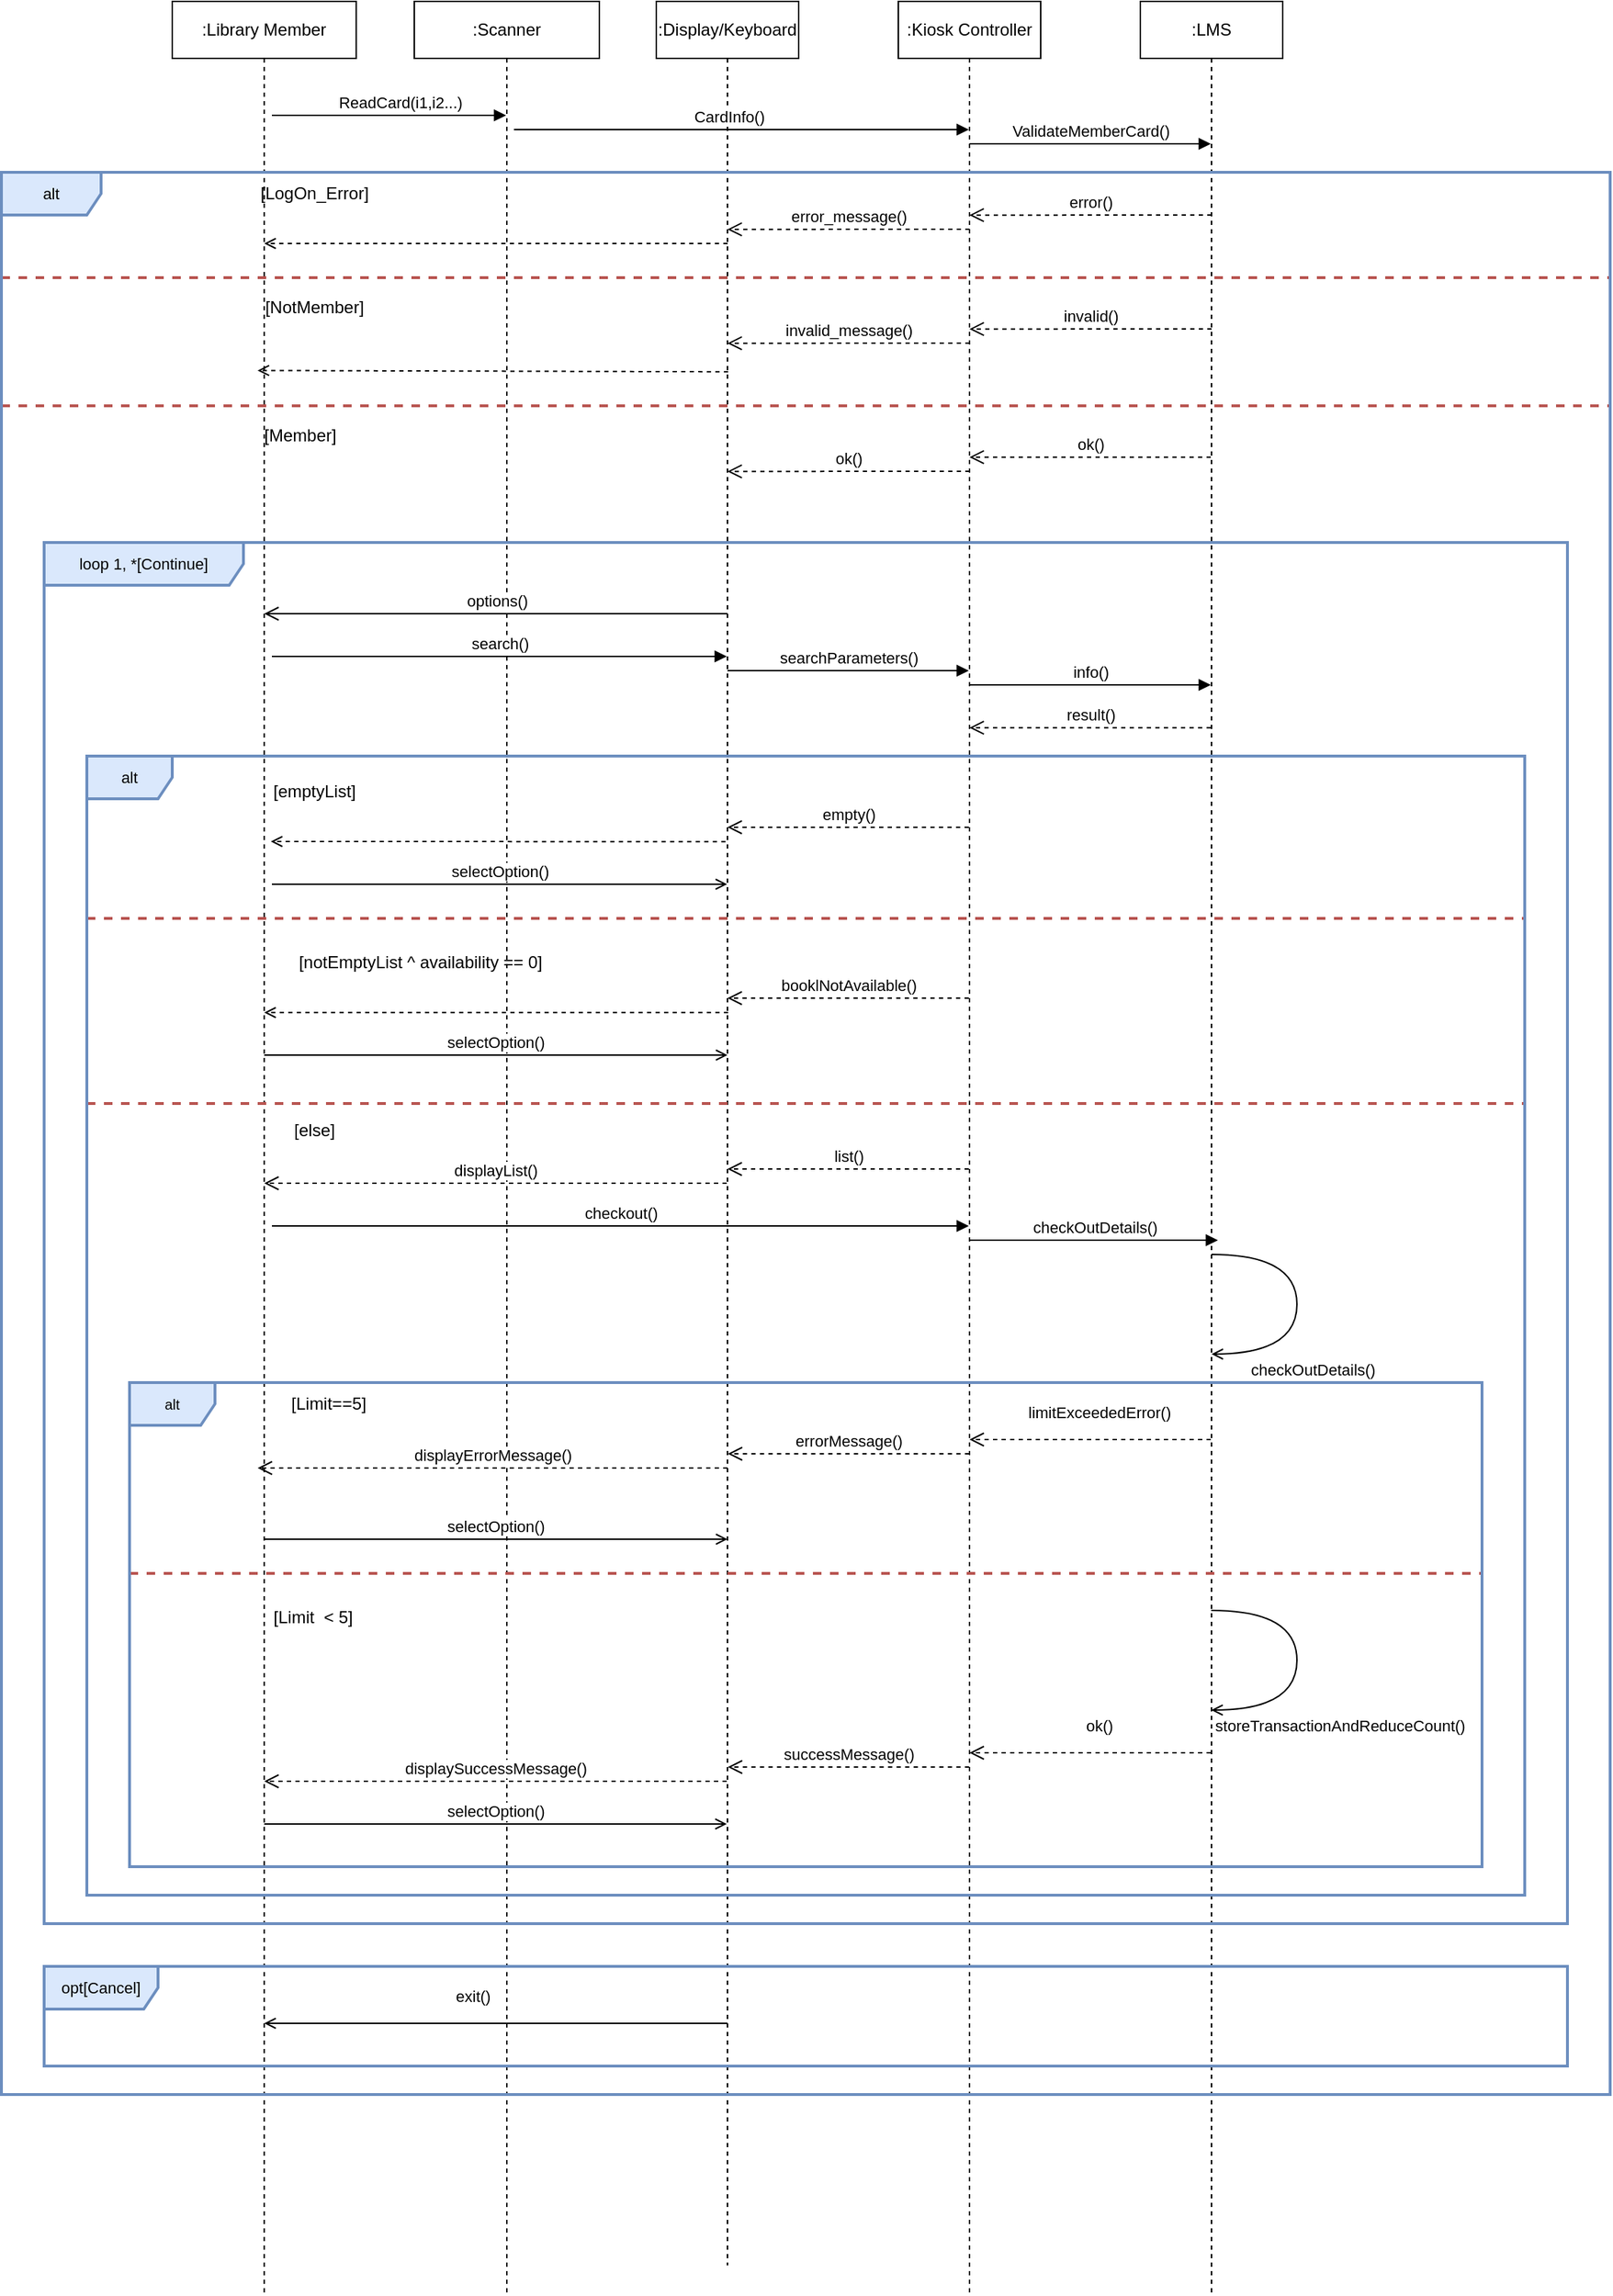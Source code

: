 <mxfile version="16.6.6" type="github">
  <diagram id="5B7aFmMxhzJPdJsJtdYh" name="Page-1">
    <mxGraphModel dx="2071" dy="672" grid="1" gridSize="10" guides="1" tooltips="1" connect="1" arrows="1" fold="1" page="1" pageScale="1" pageWidth="850" pageHeight="1100" math="0" shadow="0">
      <root>
        <mxCell id="0" />
        <mxCell id="1" parent="0" />
        <mxCell id="7wJ5tvL9oLo-tx8EwpFp-3" value=":Library Member" style="shape=umlLifeline;perimeter=lifelinePerimeter;whiteSpace=wrap;html=1;container=1;collapsible=0;recursiveResize=0;outlineConnect=0;" parent="1" vertex="1">
          <mxGeometry x="30" y="40" width="129.22" height="1610" as="geometry" />
        </mxCell>
        <mxCell id="GLovIBDWd3YW7ODcKn5x-1" value="[Limit==5]" style="text;html=1;strokeColor=none;fillColor=none;align=center;verticalAlign=middle;whiteSpace=wrap;rounded=0;" parent="7wJ5tvL9oLo-tx8EwpFp-3" vertex="1">
          <mxGeometry x="80" y="970" width="60" height="30" as="geometry" />
        </mxCell>
        <mxCell id="GLovIBDWd3YW7ODcKn5x-9" value="[Limit&amp;nbsp; &amp;lt; 5]" style="text;html=1;strokeColor=none;fillColor=none;align=center;verticalAlign=middle;whiteSpace=wrap;rounded=0;" parent="7wJ5tvL9oLo-tx8EwpFp-3" vertex="1">
          <mxGeometry x="69.22" y="1120" width="60" height="30" as="geometry" />
        </mxCell>
        <mxCell id="AhPEUTnsbGimTvgTSWgA-12" value="" style="endArrow=open;html=1;rounded=0;exitX=0.716;exitY=0.2;exitDx=0;exitDy=0;exitPerimeter=0;endFill=0;dashed=1;" parent="7wJ5tvL9oLo-tx8EwpFp-3" edge="1">
          <mxGeometry width="50" height="50" relative="1" as="geometry">
            <mxPoint x="388.66" y="590.12" as="sourcePoint" />
            <mxPoint x="69.22" y="590" as="targetPoint" />
          </mxGeometry>
        </mxCell>
        <mxCell id="7wJ5tvL9oLo-tx8EwpFp-4" value=":Scanner" style="shape=umlLifeline;perimeter=lifelinePerimeter;whiteSpace=wrap;html=1;container=1;collapsible=0;recursiveResize=0;outlineConnect=0;" parent="1" vertex="1">
          <mxGeometry x="200" y="40" width="130" height="1610" as="geometry" />
        </mxCell>
        <mxCell id="AhPEUTnsbGimTvgTSWgA-25" value="displayList()" style="html=1;verticalAlign=bottom;endArrow=open;dashed=1;endSize=8;rounded=0;endFill=0;" parent="7wJ5tvL9oLo-tx8EwpFp-4" target="7wJ5tvL9oLo-tx8EwpFp-3" edge="1">
          <mxGeometry relative="1" as="geometry">
            <mxPoint x="219.5" y="830" as="sourcePoint" />
            <mxPoint x="50" y="830" as="targetPoint" />
          </mxGeometry>
        </mxCell>
        <mxCell id="7wJ5tvL9oLo-tx8EwpFp-5" value=":Display/Keyboard" style="shape=umlLifeline;perimeter=lifelinePerimeter;whiteSpace=wrap;html=1;container=1;collapsible=0;recursiveResize=0;outlineConnect=0;" parent="1" vertex="1">
          <mxGeometry x="370" y="40" width="100" height="1590" as="geometry" />
        </mxCell>
        <mxCell id="7wJ5tvL9oLo-tx8EwpFp-6" value="CardInfo()" style="html=1;verticalAlign=bottom;endArrow=block;rounded=0;" parent="7wJ5tvL9oLo-tx8EwpFp-5" target="7wJ5tvL9oLo-tx8EwpFp-7" edge="1">
          <mxGeometry x="-0.056" width="80" relative="1" as="geometry">
            <mxPoint x="-100" y="90" as="sourcePoint" />
            <mxPoint x="50.5" y="90" as="targetPoint" />
            <mxPoint as="offset" />
            <Array as="points">
              <mxPoint x="-100" y="90" />
            </Array>
          </mxGeometry>
        </mxCell>
        <mxCell id="AhPEUTnsbGimTvgTSWgA-4" value="options()" style="html=1;verticalAlign=bottom;endArrow=open;endSize=8;rounded=0;" parent="7wJ5tvL9oLo-tx8EwpFp-5" target="7wJ5tvL9oLo-tx8EwpFp-3" edge="1">
          <mxGeometry relative="1" as="geometry">
            <mxPoint x="50" y="430" as="sourcePoint" />
            <mxPoint x="-30" y="430" as="targetPoint" />
          </mxGeometry>
        </mxCell>
        <mxCell id="AhPEUTnsbGimTvgTSWgA-11" value="empty()" style="html=1;verticalAlign=bottom;endArrow=open;dashed=1;endSize=8;rounded=0;entryX=0.716;entryY=0.035;entryDx=0;entryDy=0;entryPerimeter=0;endFill=0;" parent="7wJ5tvL9oLo-tx8EwpFp-5" edge="1">
          <mxGeometry relative="1" as="geometry">
            <mxPoint x="219.5" y="580" as="sourcePoint" />
            <mxPoint x="50" y="580" as="targetPoint" />
          </mxGeometry>
        </mxCell>
        <mxCell id="AhPEUTnsbGimTvgTSWgA-15" value="booklNotAvailable()" style="html=1;verticalAlign=bottom;endArrow=open;dashed=1;endSize=8;rounded=0;entryX=0.716;entryY=0.035;entryDx=0;entryDy=0;entryPerimeter=0;endFill=0;" parent="7wJ5tvL9oLo-tx8EwpFp-5" edge="1">
          <mxGeometry relative="1" as="geometry">
            <mxPoint x="219.5" y="700" as="sourcePoint" />
            <mxPoint x="50" y="700" as="targetPoint" />
          </mxGeometry>
        </mxCell>
        <mxCell id="AhPEUTnsbGimTvgTSWgA-23" value="list()" style="html=1;verticalAlign=bottom;endArrow=open;dashed=1;endSize=8;rounded=0;entryX=0.716;entryY=0.035;entryDx=0;entryDy=0;entryPerimeter=0;endFill=0;" parent="7wJ5tvL9oLo-tx8EwpFp-5" edge="1">
          <mxGeometry relative="1" as="geometry">
            <mxPoint x="219.5" y="820" as="sourcePoint" />
            <mxPoint x="50" y="820" as="targetPoint" />
          </mxGeometry>
        </mxCell>
        <mxCell id="7wJ5tvL9oLo-tx8EwpFp-7" value=":Kiosk Controller" style="shape=umlLifeline;perimeter=lifelinePerimeter;whiteSpace=wrap;html=1;container=1;collapsible=0;recursiveResize=0;outlineConnect=0;" parent="1" vertex="1">
          <mxGeometry x="540" y="40" width="100" height="1610" as="geometry" />
        </mxCell>
        <mxCell id="AhPEUTnsbGimTvgTSWgA-6" value="searchParameters()" style="html=1;verticalAlign=bottom;endArrow=block;rounded=0;" parent="7wJ5tvL9oLo-tx8EwpFp-7" edge="1">
          <mxGeometry width="80" relative="1" as="geometry">
            <mxPoint x="-120" y="470" as="sourcePoint" />
            <mxPoint x="49.5" y="470" as="targetPoint" />
          </mxGeometry>
        </mxCell>
        <mxCell id="AhPEUTnsbGimTvgTSWgA-7" value="info()" style="html=1;verticalAlign=bottom;endArrow=block;rounded=0;" parent="7wJ5tvL9oLo-tx8EwpFp-7" target="7wJ5tvL9oLo-tx8EwpFp-8" edge="1">
          <mxGeometry width="80" relative="1" as="geometry">
            <mxPoint x="50" y="480" as="sourcePoint" />
            <mxPoint x="219.5" y="480" as="targetPoint" />
          </mxGeometry>
        </mxCell>
        <mxCell id="AhPEUTnsbGimTvgTSWgA-8" value="result()" style="html=1;verticalAlign=bottom;endArrow=open;dashed=1;endSize=8;rounded=0;entryX=0.716;entryY=0.035;entryDx=0;entryDy=0;entryPerimeter=0;endFill=0;" parent="7wJ5tvL9oLo-tx8EwpFp-7" source="7wJ5tvL9oLo-tx8EwpFp-8" edge="1">
          <mxGeometry relative="1" as="geometry">
            <mxPoint x="220.04" y="510" as="sourcePoint" />
            <mxPoint x="50" y="510.1" as="targetPoint" />
          </mxGeometry>
        </mxCell>
        <mxCell id="AhPEUTnsbGimTvgTSWgA-27" value="checkOutDetails()" style="html=1;verticalAlign=bottom;endArrow=block;rounded=0;" parent="7wJ5tvL9oLo-tx8EwpFp-7" edge="1">
          <mxGeometry width="80" relative="1" as="geometry">
            <mxPoint x="50" y="870" as="sourcePoint" />
            <mxPoint x="224.5" y="870" as="targetPoint" />
          </mxGeometry>
        </mxCell>
        <mxCell id="7wJ5tvL9oLo-tx8EwpFp-8" value=":LMS" style="shape=umlLifeline;perimeter=lifelinePerimeter;whiteSpace=wrap;html=1;container=1;collapsible=0;recursiveResize=0;outlineConnect=0;" parent="1" vertex="1">
          <mxGeometry x="710" y="40" width="100" height="1610" as="geometry" />
        </mxCell>
        <mxCell id="7wJ5tvL9oLo-tx8EwpFp-16" value="error()" style="html=1;verticalAlign=bottom;endArrow=open;dashed=1;endSize=8;rounded=0;entryX=0.716;entryY=0.035;entryDx=0;entryDy=0;entryPerimeter=0;endFill=0;" parent="7wJ5tvL9oLo-tx8EwpFp-8" edge="1">
          <mxGeometry relative="1" as="geometry">
            <mxPoint x="50" y="150" as="sourcePoint" />
            <mxPoint x="-120.04" y="150.1" as="targetPoint" />
          </mxGeometry>
        </mxCell>
        <mxCell id="7wJ5tvL9oLo-tx8EwpFp-20" value="" style="endArrow=open;html=1;rounded=0;exitX=0.716;exitY=0.2;exitDx=0;exitDy=0;exitPerimeter=0;endFill=0;dashed=1;" parent="7wJ5tvL9oLo-tx8EwpFp-8" target="7wJ5tvL9oLo-tx8EwpFp-3" edge="1">
          <mxGeometry width="50" height="50" relative="1" as="geometry">
            <mxPoint x="-289.9" y="170" as="sourcePoint" />
            <mxPoint x="-630.34" y="169.88" as="targetPoint" />
          </mxGeometry>
        </mxCell>
        <mxCell id="7wJ5tvL9oLo-tx8EwpFp-27" value="" style="endArrow=open;html=1;rounded=0;exitX=0.716;exitY=0.2;exitDx=0;exitDy=0;exitPerimeter=0;entryX=0.464;entryY=0.161;entryDx=0;entryDy=0;entryPerimeter=0;endFill=0;dashed=1;" parent="7wJ5tvL9oLo-tx8EwpFp-8" target="7wJ5tvL9oLo-tx8EwpFp-3" edge="1">
          <mxGeometry width="50" height="50" relative="1" as="geometry">
            <mxPoint x="-289.56" y="260.12" as="sourcePoint" />
            <mxPoint x="-630.0" y="260" as="targetPoint" />
          </mxGeometry>
        </mxCell>
        <mxCell id="7wJ5tvL9oLo-tx8EwpFp-30" value="[Member]" style="text;html=1;strokeColor=none;fillColor=none;align=center;verticalAlign=middle;whiteSpace=wrap;rounded=0;" parent="7wJ5tvL9oLo-tx8EwpFp-8" vertex="1">
          <mxGeometry x="-620" y="290" width="60" height="30" as="geometry" />
        </mxCell>
        <mxCell id="7wJ5tvL9oLo-tx8EwpFp-31" value="ok()" style="html=1;verticalAlign=bottom;endArrow=open;dashed=1;endSize=8;rounded=0;entryX=0.716;entryY=0.035;entryDx=0;entryDy=0;entryPerimeter=0;endFill=0;" parent="7wJ5tvL9oLo-tx8EwpFp-8" source="7wJ5tvL9oLo-tx8EwpFp-8" edge="1">
          <mxGeometry relative="1" as="geometry">
            <mxPoint x="40" y="320" as="sourcePoint" />
            <mxPoint x="-120" y="320.1" as="targetPoint" />
          </mxGeometry>
        </mxCell>
        <mxCell id="7wJ5tvL9oLo-tx8EwpFp-33" value="invalid_message()" style="html=1;verticalAlign=bottom;endArrow=open;dashed=1;endSize=8;rounded=0;entryX=0.716;entryY=0.035;entryDx=0;entryDy=0;entryPerimeter=0;endFill=0;" parent="7wJ5tvL9oLo-tx8EwpFp-8" edge="1">
          <mxGeometry relative="1" as="geometry">
            <mxPoint x="-119.96" y="240" as="sourcePoint" />
            <mxPoint x="-290" y="240.1" as="targetPoint" />
          </mxGeometry>
        </mxCell>
        <mxCell id="GLovIBDWd3YW7ODcKn5x-13" value="storeTransactionAndReduceCount()" style="html=1;verticalAlign=bottom;endArrow=open;rounded=0;endFill=0;edgeStyle=orthogonalEdgeStyle;curved=1;" parent="7wJ5tvL9oLo-tx8EwpFp-8" edge="1">
          <mxGeometry x="0.368" y="36" width="80" relative="1" as="geometry">
            <mxPoint x="49.786" y="1130.0" as="sourcePoint" />
            <mxPoint x="49.786" y="1200.0" as="targetPoint" />
            <Array as="points">
              <mxPoint x="110" y="1130" />
              <mxPoint x="110" y="1200" />
            </Array>
            <mxPoint x="30" y="-16" as="offset" />
          </mxGeometry>
        </mxCell>
        <mxCell id="7wJ5tvL9oLo-tx8EwpFp-10" value="ReadCard(i1,i2...)" style="html=1;verticalAlign=bottom;endArrow=block;rounded=0;" parent="1" target="7wJ5tvL9oLo-tx8EwpFp-4" edge="1">
          <mxGeometry x="0.094" width="80" relative="1" as="geometry">
            <mxPoint x="100" y="120" as="sourcePoint" />
            <mxPoint x="240" y="120" as="targetPoint" />
            <Array as="points" />
            <mxPoint as="offset" />
          </mxGeometry>
        </mxCell>
        <mxCell id="7wJ5tvL9oLo-tx8EwpFp-11" value="ValidateMemberCard()" style="html=1;verticalAlign=bottom;endArrow=block;rounded=0;" parent="1" target="7wJ5tvL9oLo-tx8EwpFp-8" edge="1">
          <mxGeometry width="80" relative="1" as="geometry">
            <mxPoint x="590" y="140" as="sourcePoint" />
            <mxPoint x="710" y="140" as="targetPoint" />
          </mxGeometry>
        </mxCell>
        <mxCell id="7wJ5tvL9oLo-tx8EwpFp-15" value="[LogOn_Error]" style="text;html=1;strokeColor=none;fillColor=none;align=center;verticalAlign=middle;whiteSpace=wrap;rounded=0;" parent="1" vertex="1">
          <mxGeometry x="100" y="160" width="60" height="30" as="geometry" />
        </mxCell>
        <mxCell id="7wJ5tvL9oLo-tx8EwpFp-23" value="" style="line;strokeWidth=2;fillColor=#f8cecc;align=left;verticalAlign=middle;spacingTop=-1;spacingLeft=3;spacingRight=3;rotatable=0;labelPosition=right;points=[];portConstraint=eastwest;dashed=1;strokeColor=#b85450;" parent="1" vertex="1">
          <mxGeometry x="-90" y="230" width="1130" height="8" as="geometry" />
        </mxCell>
        <mxCell id="7wJ5tvL9oLo-tx8EwpFp-24" value="[NotMember]" style="text;html=1;strokeColor=none;fillColor=none;align=center;verticalAlign=middle;whiteSpace=wrap;rounded=0;" parent="1" vertex="1">
          <mxGeometry x="100" y="240" width="60" height="30" as="geometry" />
        </mxCell>
        <mxCell id="7wJ5tvL9oLo-tx8EwpFp-25" value="invalid()" style="html=1;verticalAlign=bottom;endArrow=open;dashed=1;endSize=8;rounded=0;entryX=0.716;entryY=0.035;entryDx=0;entryDy=0;entryPerimeter=0;endFill=0;" parent="1" edge="1">
          <mxGeometry relative="1" as="geometry">
            <mxPoint x="760.04" y="270" as="sourcePoint" />
            <mxPoint x="590" y="270.1" as="targetPoint" />
          </mxGeometry>
        </mxCell>
        <mxCell id="7wJ5tvL9oLo-tx8EwpFp-29" value="" style="line;strokeWidth=2;fillColor=#f8cecc;align=left;verticalAlign=middle;spacingTop=-1;spacingLeft=3;spacingRight=3;rotatable=0;labelPosition=right;points=[];portConstraint=eastwest;dashed=1;strokeColor=#b85450;" parent="1" vertex="1">
          <mxGeometry x="-90" y="320" width="1130" height="8" as="geometry" />
        </mxCell>
        <mxCell id="7wJ5tvL9oLo-tx8EwpFp-32" value="error_message()" style="html=1;verticalAlign=bottom;endArrow=open;dashed=1;endSize=8;rounded=0;entryX=0.716;entryY=0.035;entryDx=0;entryDy=0;entryPerimeter=0;endFill=0;" parent="1" edge="1">
          <mxGeometry relative="1" as="geometry">
            <mxPoint x="590.04" y="200" as="sourcePoint" />
            <mxPoint x="420" y="200.1" as="targetPoint" />
          </mxGeometry>
        </mxCell>
        <mxCell id="AhPEUTnsbGimTvgTSWgA-1" value="ok()" style="html=1;verticalAlign=bottom;endArrow=open;dashed=1;endSize=8;rounded=0;entryX=0.716;entryY=0.035;entryDx=0;entryDy=0;entryPerimeter=0;endFill=0;" parent="1" edge="1">
          <mxGeometry relative="1" as="geometry">
            <mxPoint x="590.04" y="370" as="sourcePoint" />
            <mxPoint x="420" y="370.1" as="targetPoint" />
          </mxGeometry>
        </mxCell>
        <mxCell id="AhPEUTnsbGimTvgTSWgA-5" value="search()" style="html=1;verticalAlign=bottom;endArrow=block;rounded=0;" parent="1" target="7wJ5tvL9oLo-tx8EwpFp-5" edge="1">
          <mxGeometry width="80" relative="1" as="geometry">
            <mxPoint x="100" y="500" as="sourcePoint" />
            <mxPoint x="249.5" y="500" as="targetPoint" />
            <Array as="points" />
          </mxGeometry>
        </mxCell>
        <mxCell id="AhPEUTnsbGimTvgTSWgA-9" value="[emptyList]" style="text;html=1;strokeColor=none;fillColor=none;align=center;verticalAlign=middle;whiteSpace=wrap;rounded=0;" parent="1" vertex="1">
          <mxGeometry x="100" y="580" width="60" height="30" as="geometry" />
        </mxCell>
        <mxCell id="AhPEUTnsbGimTvgTSWgA-13" value="selectOption()" style="html=1;verticalAlign=bottom;endArrow=open;rounded=0;endFill=0;" parent="1" edge="1">
          <mxGeometry width="80" relative="1" as="geometry">
            <mxPoint x="100" y="660" as="sourcePoint" />
            <mxPoint x="419.75" y="660" as="targetPoint" />
          </mxGeometry>
        </mxCell>
        <mxCell id="AhPEUTnsbGimTvgTSWgA-14" value="" style="line;strokeWidth=2;fillColor=#f8cecc;align=left;verticalAlign=middle;spacingTop=-1;spacingLeft=3;spacingRight=3;rotatable=0;labelPosition=right;points=[];portConstraint=eastwest;dashed=1;strokeColor=#b85450;" parent="1" vertex="1">
          <mxGeometry x="-30" y="680" width="1010" height="8" as="geometry" />
        </mxCell>
        <mxCell id="AhPEUTnsbGimTvgTSWgA-16" value="[notEmptyList ^ availability == 0]" style="text;html=1;strokeColor=none;fillColor=none;align=center;verticalAlign=middle;whiteSpace=wrap;rounded=0;" parent="1" vertex="1">
          <mxGeometry x="99.22" y="700" width="210.78" height="30" as="geometry" />
        </mxCell>
        <mxCell id="AhPEUTnsbGimTvgTSWgA-17" value="" style="endArrow=open;html=1;rounded=0;exitX=0.716;exitY=0.2;exitDx=0;exitDy=0;exitPerimeter=0;endFill=0;dashed=1;" parent="1" target="7wJ5tvL9oLo-tx8EwpFp-3" edge="1">
          <mxGeometry width="50" height="50" relative="1" as="geometry">
            <mxPoint x="420.44" y="750.12" as="sourcePoint" />
            <mxPoint x="100" y="750" as="targetPoint" />
          </mxGeometry>
        </mxCell>
        <mxCell id="AhPEUTnsbGimTvgTSWgA-18" value="selectOption()" style="html=1;verticalAlign=bottom;endArrow=open;rounded=0;endFill=0;" parent="1" source="7wJ5tvL9oLo-tx8EwpFp-3" edge="1">
          <mxGeometry width="80" relative="1" as="geometry">
            <mxPoint x="100" y="780" as="sourcePoint" />
            <mxPoint x="419.97" y="780" as="targetPoint" />
          </mxGeometry>
        </mxCell>
        <mxCell id="AhPEUTnsbGimTvgTSWgA-21" value="" style="line;strokeWidth=2;fillColor=#f8cecc;align=left;verticalAlign=middle;spacingTop=-1;spacingLeft=3;spacingRight=3;rotatable=0;labelPosition=right;points=[];portConstraint=eastwest;dashed=1;strokeColor=#b85450;" parent="1" vertex="1">
          <mxGeometry x="-30" y="810" width="1010" height="8" as="geometry" />
        </mxCell>
        <mxCell id="AhPEUTnsbGimTvgTSWgA-22" value="[else]" style="text;html=1;strokeColor=none;fillColor=none;align=center;verticalAlign=middle;whiteSpace=wrap;rounded=0;" parent="1" vertex="1">
          <mxGeometry x="100" y="818" width="60" height="30" as="geometry" />
        </mxCell>
        <mxCell id="AhPEUTnsbGimTvgTSWgA-26" value="checkout()" style="html=1;verticalAlign=bottom;endArrow=block;rounded=0;" parent="1" target="7wJ5tvL9oLo-tx8EwpFp-7" edge="1">
          <mxGeometry width="80" relative="1" as="geometry">
            <mxPoint x="100" y="900" as="sourcePoint" />
            <mxPoint x="419.75" y="900" as="targetPoint" />
          </mxGeometry>
        </mxCell>
        <mxCell id="AhPEUTnsbGimTvgTSWgA-29" value="checkOutDetails()" style="html=1;verticalAlign=bottom;endArrow=open;rounded=0;endFill=0;edgeStyle=orthogonalEdgeStyle;curved=1;" parent="1" source="7wJ5tvL9oLo-tx8EwpFp-8" target="7wJ5tvL9oLo-tx8EwpFp-8" edge="1">
          <mxGeometry x="0.366" y="22" width="80" relative="1" as="geometry">
            <mxPoint x="860" y="920" as="sourcePoint" />
            <mxPoint x="860" y="990" as="targetPoint" />
            <Array as="points">
              <mxPoint x="820" y="920" />
              <mxPoint x="820" y="990" />
            </Array>
            <mxPoint x="11" y="-2" as="offset" />
          </mxGeometry>
        </mxCell>
        <mxCell id="GLovIBDWd3YW7ODcKn5x-3" value="limitExceededError()" style="html=1;verticalAlign=bottom;endArrow=open;dashed=1;endSize=8;rounded=0;entryX=0.716;entryY=0.035;entryDx=0;entryDy=0;entryPerimeter=0;endFill=0;" parent="1" edge="1">
          <mxGeometry x="-0.062" y="-10" relative="1" as="geometry">
            <mxPoint x="759.5" y="1050" as="sourcePoint" />
            <mxPoint x="590" y="1050" as="targetPoint" />
            <mxPoint x="1" as="offset" />
          </mxGeometry>
        </mxCell>
        <mxCell id="GLovIBDWd3YW7ODcKn5x-4" value="errorMessage()" style="html=1;verticalAlign=bottom;endArrow=open;dashed=1;endSize=8;rounded=0;entryX=0.716;entryY=0.035;entryDx=0;entryDy=0;entryPerimeter=0;endFill=0;" parent="1" edge="1">
          <mxGeometry relative="1" as="geometry">
            <mxPoint x="589.75" y="1060" as="sourcePoint" />
            <mxPoint x="420.25" y="1060" as="targetPoint" />
          </mxGeometry>
        </mxCell>
        <mxCell id="GLovIBDWd3YW7ODcKn5x-7" value="" style="line;strokeWidth=2;fillColor=#f8cecc;align=left;verticalAlign=middle;spacingTop=-1;spacingLeft=3;spacingRight=3;rotatable=0;labelPosition=right;points=[];portConstraint=eastwest;dashed=1;strokeColor=#b85450;" parent="1" vertex="1">
          <mxGeometry y="1140" width="950" height="8" as="geometry" />
        </mxCell>
        <mxCell id="GLovIBDWd3YW7ODcKn5x-8" value="selectOption()" style="html=1;verticalAlign=bottom;endArrow=open;rounded=0;endFill=0;" parent="1" source="7wJ5tvL9oLo-tx8EwpFp-3" edge="1">
          <mxGeometry width="80" relative="1" as="geometry">
            <mxPoint x="200" y="1120" as="sourcePoint" />
            <mxPoint x="420" y="1120" as="targetPoint" />
          </mxGeometry>
        </mxCell>
        <mxCell id="GLovIBDWd3YW7ODcKn5x-10" value="ok()" style="html=1;verticalAlign=bottom;endArrow=open;dashed=1;endSize=8;rounded=0;entryX=0.716;entryY=0.035;entryDx=0;entryDy=0;entryPerimeter=0;endFill=0;" parent="1" edge="1">
          <mxGeometry x="-0.062" y="-10" relative="1" as="geometry">
            <mxPoint x="759.5" y="1270" as="sourcePoint" />
            <mxPoint x="590" y="1270" as="targetPoint" />
            <mxPoint x="1" as="offset" />
          </mxGeometry>
        </mxCell>
        <mxCell id="GLovIBDWd3YW7ODcKn5x-12" value="displaySuccessMessage()" style="html=1;verticalAlign=bottom;endArrow=open;dashed=1;endSize=8;rounded=0;endFill=0;" parent="1" source="7wJ5tvL9oLo-tx8EwpFp-5" target="7wJ5tvL9oLo-tx8EwpFp-3" edge="1">
          <mxGeometry relative="1" as="geometry">
            <mxPoint x="420" y="1450" as="sourcePoint" />
            <mxPoint x="95" y="1450" as="targetPoint" />
            <Array as="points">
              <mxPoint x="380" y="1290" />
              <mxPoint x="160" y="1290" />
            </Array>
          </mxGeometry>
        </mxCell>
        <mxCell id="GLovIBDWd3YW7ODcKn5x-11" value="successMessage()" style="html=1;verticalAlign=bottom;endArrow=open;dashed=1;endSize=8;rounded=0;entryX=0.716;entryY=0.035;entryDx=0;entryDy=0;entryPerimeter=0;endFill=0;" parent="1" edge="1">
          <mxGeometry relative="1" as="geometry">
            <mxPoint x="589.75" y="1280" as="sourcePoint" />
            <mxPoint x="420.25" y="1280" as="targetPoint" />
          </mxGeometry>
        </mxCell>
        <mxCell id="GLovIBDWd3YW7ODcKn5x-14" value="selectOption()" style="html=1;verticalAlign=bottom;endArrow=open;rounded=0;endFill=0;" parent="1" source="7wJ5tvL9oLo-tx8EwpFp-3" target="7wJ5tvL9oLo-tx8EwpFp-5" edge="1">
          <mxGeometry width="80" relative="1" as="geometry">
            <mxPoint x="100" y="1480" as="sourcePoint" />
            <mxPoint x="425.5" y="1480" as="targetPoint" />
            <Array as="points">
              <mxPoint x="340" y="1320" />
            </Array>
          </mxGeometry>
        </mxCell>
        <mxCell id="GLovIBDWd3YW7ODcKn5x-15" value="exit()" style="html=1;verticalAlign=bottom;endArrow=open;rounded=0;endFill=0;" parent="1" edge="1" target="7wJ5tvL9oLo-tx8EwpFp-3">
          <mxGeometry x="0.104" y="-10" width="80" relative="1" as="geometry">
            <mxPoint x="420" y="1460" as="sourcePoint" />
            <mxPoint x="93" y="1620" as="targetPoint" />
            <Array as="points">
              <mxPoint x="420" y="1460" />
              <mxPoint x="250" y="1460" />
            </Array>
            <mxPoint as="offset" />
          </mxGeometry>
        </mxCell>
        <mxCell id="GLovIBDWd3YW7ODcKn5x-16" value="&lt;font style=&quot;font-size: 11px&quot;&gt;opt[Cancel]&lt;/font&gt;" style="shape=umlFrame;whiteSpace=wrap;html=1;fillColor=#dae8fc;strokeColor=#6c8ebf;strokeWidth=2;width=80;height=30;" parent="1" vertex="1">
          <mxGeometry x="-60" y="1420" width="1070" height="70" as="geometry" />
        </mxCell>
        <mxCell id="GLovIBDWd3YW7ODcKn5x-17" value="alt" style="shape=umlFrame;whiteSpace=wrap;html=1;fontSize=10;strokeWidth=2;fillColor=#dae8fc;strokeColor=#6c8ebf;" parent="1" vertex="1">
          <mxGeometry y="1010" width="950" height="340" as="geometry" />
        </mxCell>
        <mxCell id="GLovIBDWd3YW7ODcKn5x-5" value="displayErrorMessage()" style="html=1;verticalAlign=bottom;endArrow=open;dashed=1;endSize=8;rounded=0;endFill=0;" parent="1" edge="1">
          <mxGeometry relative="1" as="geometry">
            <mxPoint x="420" y="1070" as="sourcePoint" />
            <mxPoint x="90" y="1070" as="targetPoint" />
          </mxGeometry>
        </mxCell>
        <mxCell id="9AT-vlVneHO9zaijtra3-2" value="&lt;font style=&quot;font-size: 11px&quot;&gt;alt&lt;/font&gt;" style="shape=umlFrame;whiteSpace=wrap;html=1;fontSize=10;strokeWidth=2;fillColor=#dae8fc;strokeColor=#6c8ebf;" vertex="1" parent="1">
          <mxGeometry x="-30" y="570" width="1010" height="800" as="geometry" />
        </mxCell>
        <mxCell id="9AT-vlVneHO9zaijtra3-3" value="&lt;font style=&quot;font-size: 11px&quot;&gt;loop 1, *[Continue]&lt;/font&gt;" style="shape=umlFrame;whiteSpace=wrap;html=1;fontSize=10;strokeWidth=2;fillColor=#dae8fc;strokeColor=#6c8ebf;width=140;height=30;" vertex="1" parent="1">
          <mxGeometry x="-60" y="420" width="1070" height="970" as="geometry" />
        </mxCell>
        <mxCell id="9AT-vlVneHO9zaijtra3-5" value="&lt;font style=&quot;font-size: 11px&quot;&gt;alt&lt;/font&gt;" style="shape=umlFrame;whiteSpace=wrap;html=1;fontSize=10;strokeWidth=2;fillColor=#dae8fc;strokeColor=#6c8ebf;width=70;height=30;" vertex="1" parent="1">
          <mxGeometry x="-90" y="160" width="1130" height="1350" as="geometry" />
        </mxCell>
      </root>
    </mxGraphModel>
  </diagram>
</mxfile>
